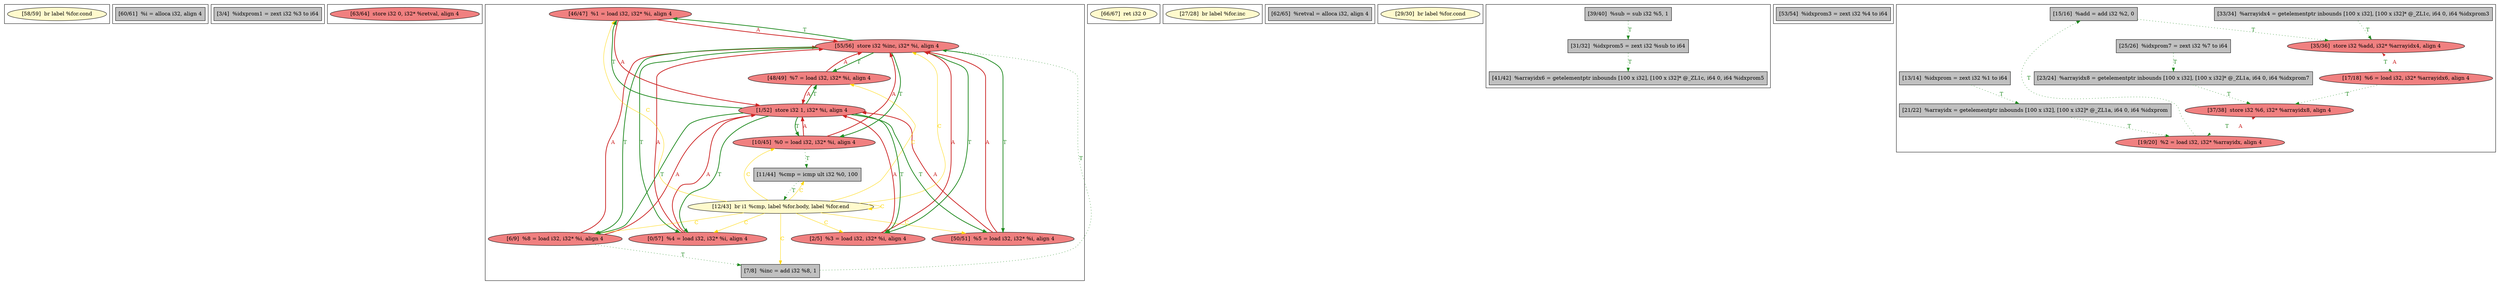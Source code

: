 
digraph G {





subgraph cluster11 {


node113 [fillcolor=lemonchiffon,label="[58/59]  br label %for.cond",shape=ellipse,style=filled ]



}

subgraph cluster10 {


node112 [fillcolor=grey,label="[60/61]  %i = alloca i32, align 4",shape=rectangle,style=filled ]



}

subgraph cluster9 {


node111 [fillcolor=grey,label="[3/4]  %idxprom1 = zext i32 %3 to i64",shape=rectangle,style=filled ]



}

subgraph cluster8 {


node110 [fillcolor=lightcoral,label="[63/64]  store i32 0, i32* %retval, align 4",shape=ellipse,style=filled ]



}

subgraph cluster7 {


node109 [fillcolor=lightcoral,label="[46/47]  %1 = load i32, i32* %i, align 4",shape=ellipse,style=filled ]
node107 [fillcolor=lightcoral,label="[6/9]  %8 = load i32, i32* %i, align 4",shape=ellipse,style=filled ]
node106 [fillcolor=lightcoral,label="[0/57]  %4 = load i32, i32* %i, align 4",shape=ellipse,style=filled ]
node105 [fillcolor=lightcoral,label="[50/51]  %5 = load i32, i32* %i, align 4",shape=ellipse,style=filled ]
node104 [fillcolor=lightcoral,label="[55/56]  store i32 %inc, i32* %i, align 4",shape=ellipse,style=filled ]
node99 [fillcolor=lemonchiffon,label="[12/43]  br i1 %cmp, label %for.body, label %for.end",shape=ellipse,style=filled ]
node98 [fillcolor=grey,label="[7/8]  %inc = add i32 %8, 1",shape=rectangle,style=filled ]
node100 [fillcolor=grey,label="[11/44]  %cmp = icmp ult i32 %0, 100",shape=rectangle,style=filled ]
node101 [fillcolor=lightcoral,label="[2/5]  %3 = load i32, i32* %i, align 4",shape=ellipse,style=filled ]
node108 [fillcolor=lightcoral,label="[10/45]  %0 = load i32, i32* %i, align 4",shape=ellipse,style=filled ]
node102 [fillcolor=lightcoral,label="[48/49]  %7 = load i32, i32* %i, align 4",shape=ellipse,style=filled ]
node103 [fillcolor=lightcoral,label="[1/52]  store i32 1, i32* %i, align 4",shape=ellipse,style=filled ]

node108->node104 [style=solid,color=firebrick3,label="A",penwidth=2.0,fontcolor=firebrick3 ]
node106->node103 [style=solid,color=firebrick3,label="A",penwidth=2.0,fontcolor=firebrick3 ]
node103->node106 [style=solid,color=forestgreen,label="T",penwidth=2.0,fontcolor=forestgreen ]
node99->node104 [color=gold,label="C",fontcolor=gold ]
node99->node102 [color=gold,label="C",fontcolor=gold ]
node103->node101 [style=solid,color=forestgreen,label="T",penwidth=2.0,fontcolor=forestgreen ]
node98->node104 [style=dotted,color=forestgreen,label="T",penwidth=1.0,fontcolor=forestgreen ]
node103->node108 [style=solid,color=forestgreen,label="T",penwidth=2.0,fontcolor=forestgreen ]
node100->node99 [style=dotted,color=forestgreen,label="T",penwidth=1.0,fontcolor=forestgreen ]
node99->node109 [color=gold,label="C",fontcolor=gold ]
node99->node99 [color=gold,label="C",fontcolor=gold ]
node104->node105 [style=solid,color=forestgreen,label="T",penwidth=2.0,fontcolor=forestgreen ]
node106->node104 [style=solid,color=firebrick3,label="A",penwidth=2.0,fontcolor=firebrick3 ]
node105->node104 [style=solid,color=firebrick3,label="A",penwidth=2.0,fontcolor=firebrick3 ]
node99->node101 [color=gold,label="C",fontcolor=gold ]
node101->node103 [style=solid,color=firebrick3,label="A",penwidth=2.0,fontcolor=firebrick3 ]
node103->node107 [style=solid,color=forestgreen,label="T",penwidth=2.0,fontcolor=forestgreen ]
node99->node108 [color=gold,label="C",fontcolor=gold ]
node101->node104 [style=solid,color=firebrick3,label="A",penwidth=2.0,fontcolor=firebrick3 ]
node104->node102 [style=solid,color=forestgreen,label="T",penwidth=2.0,fontcolor=forestgreen ]
node108->node100 [style=dotted,color=forestgreen,label="T",penwidth=1.0,fontcolor=forestgreen ]
node108->node103 [style=solid,color=firebrick3,label="A",penwidth=2.0,fontcolor=firebrick3 ]
node99->node106 [color=gold,label="C",fontcolor=gold ]
node102->node103 [style=solid,color=firebrick3,label="A",penwidth=2.0,fontcolor=firebrick3 ]
node105->node103 [style=solid,color=firebrick3,label="A",penwidth=2.0,fontcolor=firebrick3 ]
node104->node109 [style=solid,color=forestgreen,label="T",penwidth=2.0,fontcolor=forestgreen ]
node109->node103 [style=solid,color=firebrick3,label="A",penwidth=2.0,fontcolor=firebrick3 ]
node103->node102 [style=solid,color=forestgreen,label="T",penwidth=2.0,fontcolor=forestgreen ]
node99->node105 [color=gold,label="C",fontcolor=gold ]
node107->node98 [style=dotted,color=forestgreen,label="T",penwidth=1.0,fontcolor=forestgreen ]
node103->node105 [style=solid,color=forestgreen,label="T",penwidth=2.0,fontcolor=forestgreen ]
node104->node106 [style=solid,color=forestgreen,label="T",penwidth=2.0,fontcolor=forestgreen ]
node99->node98 [color=gold,label="C",fontcolor=gold ]
node104->node101 [style=solid,color=forestgreen,label="T",penwidth=2.0,fontcolor=forestgreen ]
node109->node104 [style=solid,color=firebrick3,label="A",penwidth=2.0,fontcolor=firebrick3 ]
node99->node107 [color=gold,label="C",fontcolor=gold ]
node104->node107 [style=solid,color=forestgreen,label="T",penwidth=2.0,fontcolor=forestgreen ]
node102->node104 [style=solid,color=firebrick3,label="A",penwidth=2.0,fontcolor=firebrick3 ]
node107->node103 [style=solid,color=firebrick3,label="A",penwidth=2.0,fontcolor=firebrick3 ]
node104->node108 [style=solid,color=forestgreen,label="T",penwidth=2.0,fontcolor=forestgreen ]
node107->node104 [style=solid,color=firebrick3,label="A",penwidth=2.0,fontcolor=firebrick3 ]
node99->node100 [color=gold,label="C",fontcolor=gold ]
node103->node109 [style=solid,color=forestgreen,label="T",penwidth=2.0,fontcolor=forestgreen ]


}

subgraph cluster6 {


node97 [fillcolor=lemonchiffon,label="[66/67]  ret i32 0",shape=ellipse,style=filled ]



}

subgraph cluster0 {


node80 [fillcolor=lemonchiffon,label="[27/28]  br label %for.inc",shape=ellipse,style=filled ]



}

subgraph cluster5 {


node96 [fillcolor=grey,label="[62/65]  %retval = alloca i32, align 4",shape=rectangle,style=filled ]



}

subgraph cluster1 {


node81 [fillcolor=lemonchiffon,label="[29/30]  br label %for.cond",shape=ellipse,style=filled ]



}

subgraph cluster2 {


node84 [fillcolor=grey,label="[31/32]  %idxprom5 = zext i32 %sub to i64",shape=rectangle,style=filled ]
node82 [fillcolor=grey,label="[39/40]  %sub = sub i32 %5, 1",shape=rectangle,style=filled ]
node83 [fillcolor=grey,label="[41/42]  %arrayidx6 = getelementptr inbounds [100 x i32], [100 x i32]* @_ZL1c, i64 0, i64 %idxprom5",shape=rectangle,style=filled ]

node82->node84 [style=dotted,color=forestgreen,label="T",penwidth=1.0,fontcolor=forestgreen ]
node84->node83 [style=dotted,color=forestgreen,label="T",penwidth=1.0,fontcolor=forestgreen ]


}

subgraph cluster3 {


node85 [fillcolor=grey,label="[53/54]  %idxprom3 = zext i32 %4 to i64",shape=rectangle,style=filled ]



}

subgraph cluster4 {


node95 [fillcolor=grey,label="[15/16]  %add = add i32 %2, 0",shape=rectangle,style=filled ]
node93 [fillcolor=lightcoral,label="[19/20]  %2 = load i32, i32* %arrayidx, align 4",shape=ellipse,style=filled ]
node92 [fillcolor=lightcoral,label="[35/36]  store i32 %add, i32* %arrayidx4, align 4",shape=ellipse,style=filled ]
node87 [fillcolor=grey,label="[21/22]  %arrayidx = getelementptr inbounds [100 x i32], [100 x i32]* @_ZL1a, i64 0, i64 %idxprom",shape=rectangle,style=filled ]
node94 [fillcolor=grey,label="[33/34]  %arrayidx4 = getelementptr inbounds [100 x i32], [100 x i32]* @_ZL1c, i64 0, i64 %idxprom3",shape=rectangle,style=filled ]
node89 [fillcolor=lightcoral,label="[37/38]  store i32 %6, i32* %arrayidx8, align 4",shape=ellipse,style=filled ]
node91 [fillcolor=lightcoral,label="[17/18]  %6 = load i32, i32* %arrayidx6, align 4",shape=ellipse,style=filled ]
node86 [fillcolor=grey,label="[13/14]  %idxprom = zext i32 %1 to i64",shape=rectangle,style=filled ]
node88 [fillcolor=grey,label="[23/24]  %arrayidx8 = getelementptr inbounds [100 x i32], [100 x i32]* @_ZL1a, i64 0, i64 %idxprom7",shape=rectangle,style=filled ]
node90 [fillcolor=grey,label="[25/26]  %idxprom7 = zext i32 %7 to i64",shape=rectangle,style=filled ]

node88->node89 [style=dotted,color=forestgreen,label="T",penwidth=1.0,fontcolor=forestgreen ]
node86->node87 [style=dotted,color=forestgreen,label="T",penwidth=1.0,fontcolor=forestgreen ]
node93->node89 [style=solid,color=firebrick3,label="A",penwidth=0.0,fontcolor=firebrick3 ]
node91->node89 [style=dotted,color=forestgreen,label="T",penwidth=1.0,fontcolor=forestgreen ]
node87->node93 [style=dotted,color=forestgreen,label="T",penwidth=1.0,fontcolor=forestgreen ]
node90->node88 [style=dotted,color=forestgreen,label="T",penwidth=1.0,fontcolor=forestgreen ]
node91->node92 [style=solid,color=firebrick3,label="A",penwidth=0.0,fontcolor=firebrick3 ]
node95->node92 [style=dotted,color=forestgreen,label="T",penwidth=1.0,fontcolor=forestgreen ]
node93->node95 [style=dotted,color=forestgreen,label="T",penwidth=1.0,fontcolor=forestgreen ]
node89->node93 [style=solid,color=forestgreen,label="T",penwidth=0.0,fontcolor=forestgreen ]
node94->node92 [style=dotted,color=forestgreen,label="T",penwidth=1.0,fontcolor=forestgreen ]
node92->node91 [style=solid,color=forestgreen,label="T",penwidth=0.0,fontcolor=forestgreen ]


}

}
